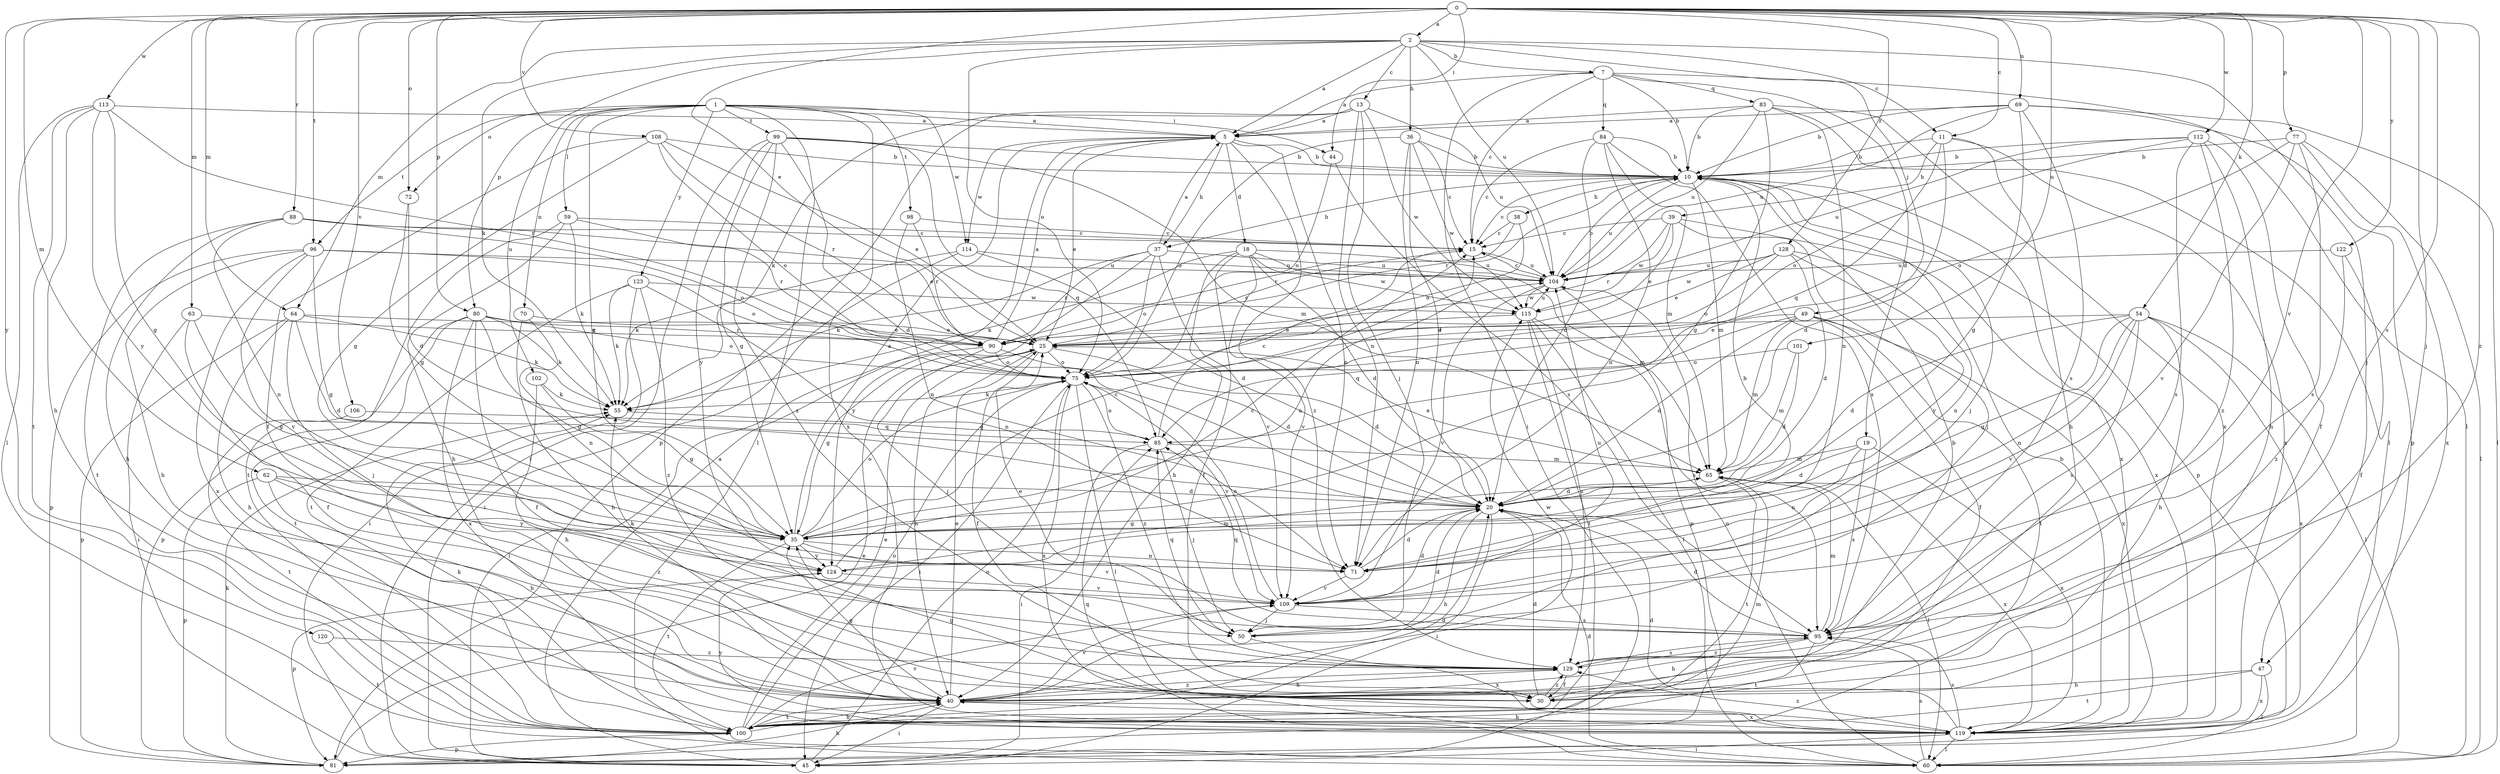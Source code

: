 strict digraph  {
0;
1;
2;
5;
7;
10;
11;
13;
15;
18;
19;
20;
25;
30;
35;
36;
37;
38;
39;
40;
44;
45;
47;
49;
50;
54;
55;
59;
60;
62;
63;
64;
65;
69;
70;
71;
72;
75;
77;
80;
81;
83;
84;
85;
88;
90;
95;
96;
98;
99;
100;
101;
102;
104;
106;
108;
109;
112;
113;
114;
115;
119;
120;
122;
123;
124;
128;
129;
0 -> 2  [label=a];
0 -> 11  [label=c];
0 -> 25  [label=e];
0 -> 44  [label=i];
0 -> 47  [label=j];
0 -> 54  [label=k];
0 -> 62  [label=m];
0 -> 63  [label=m];
0 -> 64  [label=m];
0 -> 69  [label=n];
0 -> 72  [label=o];
0 -> 77  [label=p];
0 -> 80  [label=p];
0 -> 88  [label=r];
0 -> 95  [label=s];
0 -> 96  [label=t];
0 -> 101  [label=u];
0 -> 106  [label=v];
0 -> 108  [label=v];
0 -> 109  [label=v];
0 -> 112  [label=w];
0 -> 113  [label=w];
0 -> 120  [label=y];
0 -> 122  [label=y];
0 -> 128  [label=z];
0 -> 129  [label=z];
1 -> 5  [label=a];
1 -> 35  [label=g];
1 -> 44  [label=i];
1 -> 59  [label=l];
1 -> 60  [label=l];
1 -> 70  [label=n];
1 -> 72  [label=o];
1 -> 96  [label=t];
1 -> 98  [label=t];
1 -> 99  [label=t];
1 -> 102  [label=u];
1 -> 114  [label=w];
1 -> 119  [label=x];
1 -> 123  [label=y];
2 -> 5  [label=a];
2 -> 7  [label=b];
2 -> 11  [label=c];
2 -> 13  [label=c];
2 -> 36  [label=h];
2 -> 47  [label=j];
2 -> 49  [label=j];
2 -> 55  [label=k];
2 -> 64  [label=m];
2 -> 75  [label=o];
2 -> 80  [label=p];
2 -> 104  [label=u];
5 -> 10  [label=b];
5 -> 18  [label=d];
5 -> 25  [label=e];
5 -> 37  [label=h];
5 -> 71  [label=n];
5 -> 114  [label=w];
5 -> 129  [label=z];
7 -> 5  [label=a];
7 -> 10  [label=b];
7 -> 15  [label=c];
7 -> 19  [label=d];
7 -> 45  [label=i];
7 -> 60  [label=l];
7 -> 83  [label=q];
7 -> 84  [label=q];
10 -> 15  [label=c];
10 -> 37  [label=h];
10 -> 38  [label=h];
10 -> 50  [label=j];
10 -> 65  [label=m];
10 -> 81  [label=p];
10 -> 90  [label=r];
10 -> 104  [label=u];
10 -> 119  [label=x];
11 -> 10  [label=b];
11 -> 20  [label=d];
11 -> 39  [label=h];
11 -> 40  [label=h];
11 -> 85  [label=q];
11 -> 119  [label=x];
13 -> 5  [label=a];
13 -> 50  [label=j];
13 -> 55  [label=k];
13 -> 71  [label=n];
13 -> 81  [label=p];
13 -> 104  [label=u];
13 -> 115  [label=w];
15 -> 104  [label=u];
18 -> 20  [label=d];
18 -> 30  [label=f];
18 -> 40  [label=h];
18 -> 55  [label=k];
18 -> 65  [label=m];
18 -> 104  [label=u];
18 -> 109  [label=v];
18 -> 115  [label=w];
19 -> 20  [label=d];
19 -> 65  [label=m];
19 -> 71  [label=n];
19 -> 95  [label=s];
19 -> 119  [label=x];
20 -> 35  [label=g];
20 -> 40  [label=h];
20 -> 45  [label=i];
25 -> 15  [label=c];
25 -> 20  [label=d];
25 -> 30  [label=f];
25 -> 35  [label=g];
25 -> 40  [label=h];
25 -> 75  [label=o];
30 -> 10  [label=b];
30 -> 20  [label=d];
30 -> 35  [label=g];
30 -> 129  [label=z];
35 -> 5  [label=a];
35 -> 15  [label=c];
35 -> 71  [label=n];
35 -> 75  [label=o];
35 -> 100  [label=t];
35 -> 104  [label=u];
35 -> 109  [label=v];
35 -> 124  [label=y];
36 -> 10  [label=b];
36 -> 15  [label=c];
36 -> 20  [label=d];
36 -> 71  [label=n];
36 -> 75  [label=o];
36 -> 115  [label=w];
37 -> 5  [label=a];
37 -> 55  [label=k];
37 -> 75  [label=o];
37 -> 90  [label=r];
37 -> 104  [label=u];
37 -> 109  [label=v];
37 -> 124  [label=y];
38 -> 15  [label=c];
38 -> 75  [label=o];
38 -> 90  [label=r];
39 -> 15  [label=c];
39 -> 25  [label=e];
39 -> 50  [label=j];
39 -> 90  [label=r];
39 -> 115  [label=w];
39 -> 119  [label=x];
40 -> 25  [label=e];
40 -> 35  [label=g];
40 -> 45  [label=i];
40 -> 100  [label=t];
40 -> 109  [label=v];
40 -> 115  [label=w];
40 -> 119  [label=x];
40 -> 129  [label=z];
44 -> 75  [label=o];
44 -> 95  [label=s];
45 -> 5  [label=a];
45 -> 75  [label=o];
47 -> 40  [label=h];
47 -> 60  [label=l];
47 -> 100  [label=t];
47 -> 119  [label=x];
49 -> 20  [label=d];
49 -> 25  [label=e];
49 -> 30  [label=f];
49 -> 65  [label=m];
49 -> 85  [label=q];
49 -> 100  [label=t];
49 -> 119  [label=x];
50 -> 20  [label=d];
50 -> 85  [label=q];
50 -> 119  [label=x];
54 -> 20  [label=d];
54 -> 35  [label=g];
54 -> 40  [label=h];
54 -> 60  [label=l];
54 -> 71  [label=n];
54 -> 90  [label=r];
54 -> 95  [label=s];
54 -> 109  [label=v];
54 -> 119  [label=x];
55 -> 85  [label=q];
59 -> 15  [label=c];
59 -> 40  [label=h];
59 -> 55  [label=k];
59 -> 90  [label=r];
59 -> 100  [label=t];
60 -> 20  [label=d];
60 -> 85  [label=q];
60 -> 95  [label=s];
60 -> 104  [label=u];
62 -> 20  [label=d];
62 -> 40  [label=h];
62 -> 81  [label=p];
62 -> 124  [label=y];
62 -> 129  [label=z];
63 -> 30  [label=f];
63 -> 35  [label=g];
63 -> 45  [label=i];
63 -> 90  [label=r];
64 -> 20  [label=d];
64 -> 25  [label=e];
64 -> 40  [label=h];
64 -> 50  [label=j];
64 -> 55  [label=k];
64 -> 81  [label=p];
65 -> 20  [label=d];
65 -> 25  [label=e];
65 -> 60  [label=l];
65 -> 100  [label=t];
65 -> 119  [label=x];
69 -> 5  [label=a];
69 -> 10  [label=b];
69 -> 35  [label=g];
69 -> 60  [label=l];
69 -> 81  [label=p];
69 -> 95  [label=s];
69 -> 104  [label=u];
70 -> 25  [label=e];
70 -> 40  [label=h];
70 -> 71  [label=n];
71 -> 10  [label=b];
71 -> 20  [label=d];
71 -> 109  [label=v];
72 -> 20  [label=d];
72 -> 35  [label=g];
75 -> 45  [label=i];
75 -> 55  [label=k];
75 -> 60  [label=l];
75 -> 109  [label=v];
75 -> 119  [label=x];
75 -> 129  [label=z];
77 -> 10  [label=b];
77 -> 60  [label=l];
77 -> 75  [label=o];
77 -> 95  [label=s];
77 -> 109  [label=v];
77 -> 119  [label=x];
80 -> 30  [label=f];
80 -> 35  [label=g];
80 -> 55  [label=k];
80 -> 75  [label=o];
80 -> 81  [label=p];
80 -> 90  [label=r];
80 -> 100  [label=t];
80 -> 119  [label=x];
81 -> 25  [label=e];
81 -> 40  [label=h];
81 -> 55  [label=k];
83 -> 5  [label=a];
83 -> 10  [label=b];
83 -> 35  [label=g];
83 -> 60  [label=l];
83 -> 71  [label=n];
83 -> 104  [label=u];
83 -> 119  [label=x];
84 -> 10  [label=b];
84 -> 15  [label=c];
84 -> 20  [label=d];
84 -> 65  [label=m];
84 -> 71  [label=n];
84 -> 95  [label=s];
85 -> 15  [label=c];
85 -> 45  [label=i];
85 -> 50  [label=j];
85 -> 65  [label=m];
85 -> 75  [label=o];
88 -> 15  [label=c];
88 -> 25  [label=e];
88 -> 40  [label=h];
88 -> 71  [label=n];
88 -> 75  [label=o];
88 -> 100  [label=t];
90 -> 5  [label=a];
90 -> 20  [label=d];
90 -> 45  [label=i];
90 -> 50  [label=j];
90 -> 75  [label=o];
95 -> 20  [label=d];
95 -> 25  [label=e];
95 -> 40  [label=h];
95 -> 55  [label=k];
95 -> 65  [label=m];
95 -> 85  [label=q];
95 -> 100  [label=t];
95 -> 129  [label=z];
96 -> 35  [label=g];
96 -> 40  [label=h];
96 -> 75  [label=o];
96 -> 81  [label=p];
96 -> 104  [label=u];
96 -> 109  [label=v];
96 -> 119  [label=x];
98 -> 15  [label=c];
98 -> 71  [label=n];
98 -> 90  [label=r];
99 -> 10  [label=b];
99 -> 20  [label=d];
99 -> 35  [label=g];
99 -> 45  [label=i];
99 -> 65  [label=m];
99 -> 85  [label=q];
99 -> 124  [label=y];
99 -> 129  [label=z];
100 -> 20  [label=d];
100 -> 25  [label=e];
100 -> 40  [label=h];
100 -> 55  [label=k];
100 -> 65  [label=m];
100 -> 75  [label=o];
100 -> 81  [label=p];
100 -> 109  [label=v];
101 -> 20  [label=d];
101 -> 65  [label=m];
101 -> 75  [label=o];
102 -> 35  [label=g];
102 -> 40  [label=h];
102 -> 55  [label=k];
104 -> 10  [label=b];
104 -> 15  [label=c];
104 -> 81  [label=p];
104 -> 109  [label=v];
104 -> 115  [label=w];
106 -> 85  [label=q];
106 -> 100  [label=t];
108 -> 10  [label=b];
108 -> 25  [label=e];
108 -> 30  [label=f];
108 -> 35  [label=g];
108 -> 75  [label=o];
108 -> 90  [label=r];
109 -> 20  [label=d];
109 -> 50  [label=j];
109 -> 75  [label=o];
109 -> 95  [label=s];
109 -> 104  [label=u];
112 -> 10  [label=b];
112 -> 30  [label=f];
112 -> 40  [label=h];
112 -> 75  [label=o];
112 -> 95  [label=s];
112 -> 104  [label=u];
112 -> 129  [label=z];
113 -> 5  [label=a];
113 -> 35  [label=g];
113 -> 40  [label=h];
113 -> 60  [label=l];
113 -> 90  [label=r];
113 -> 100  [label=t];
113 -> 124  [label=y];
114 -> 20  [label=d];
114 -> 45  [label=i];
114 -> 55  [label=k];
114 -> 104  [label=u];
115 -> 25  [label=e];
115 -> 60  [label=l];
115 -> 95  [label=s];
115 -> 100  [label=t];
115 -> 104  [label=u];
115 -> 129  [label=z];
119 -> 10  [label=b];
119 -> 20  [label=d];
119 -> 40  [label=h];
119 -> 45  [label=i];
119 -> 60  [label=l];
119 -> 95  [label=s];
119 -> 124  [label=y];
119 -> 129  [label=z];
120 -> 100  [label=t];
120 -> 129  [label=z];
122 -> 30  [label=f];
122 -> 104  [label=u];
122 -> 129  [label=z];
123 -> 45  [label=i];
123 -> 55  [label=k];
123 -> 71  [label=n];
123 -> 100  [label=t];
123 -> 115  [label=w];
123 -> 129  [label=z];
124 -> 15  [label=c];
124 -> 65  [label=m];
124 -> 81  [label=p];
124 -> 109  [label=v];
128 -> 20  [label=d];
128 -> 25  [label=e];
128 -> 71  [label=n];
128 -> 75  [label=o];
128 -> 104  [label=u];
128 -> 115  [label=w];
128 -> 124  [label=y];
129 -> 30  [label=f];
129 -> 40  [label=h];
129 -> 95  [label=s];
}

